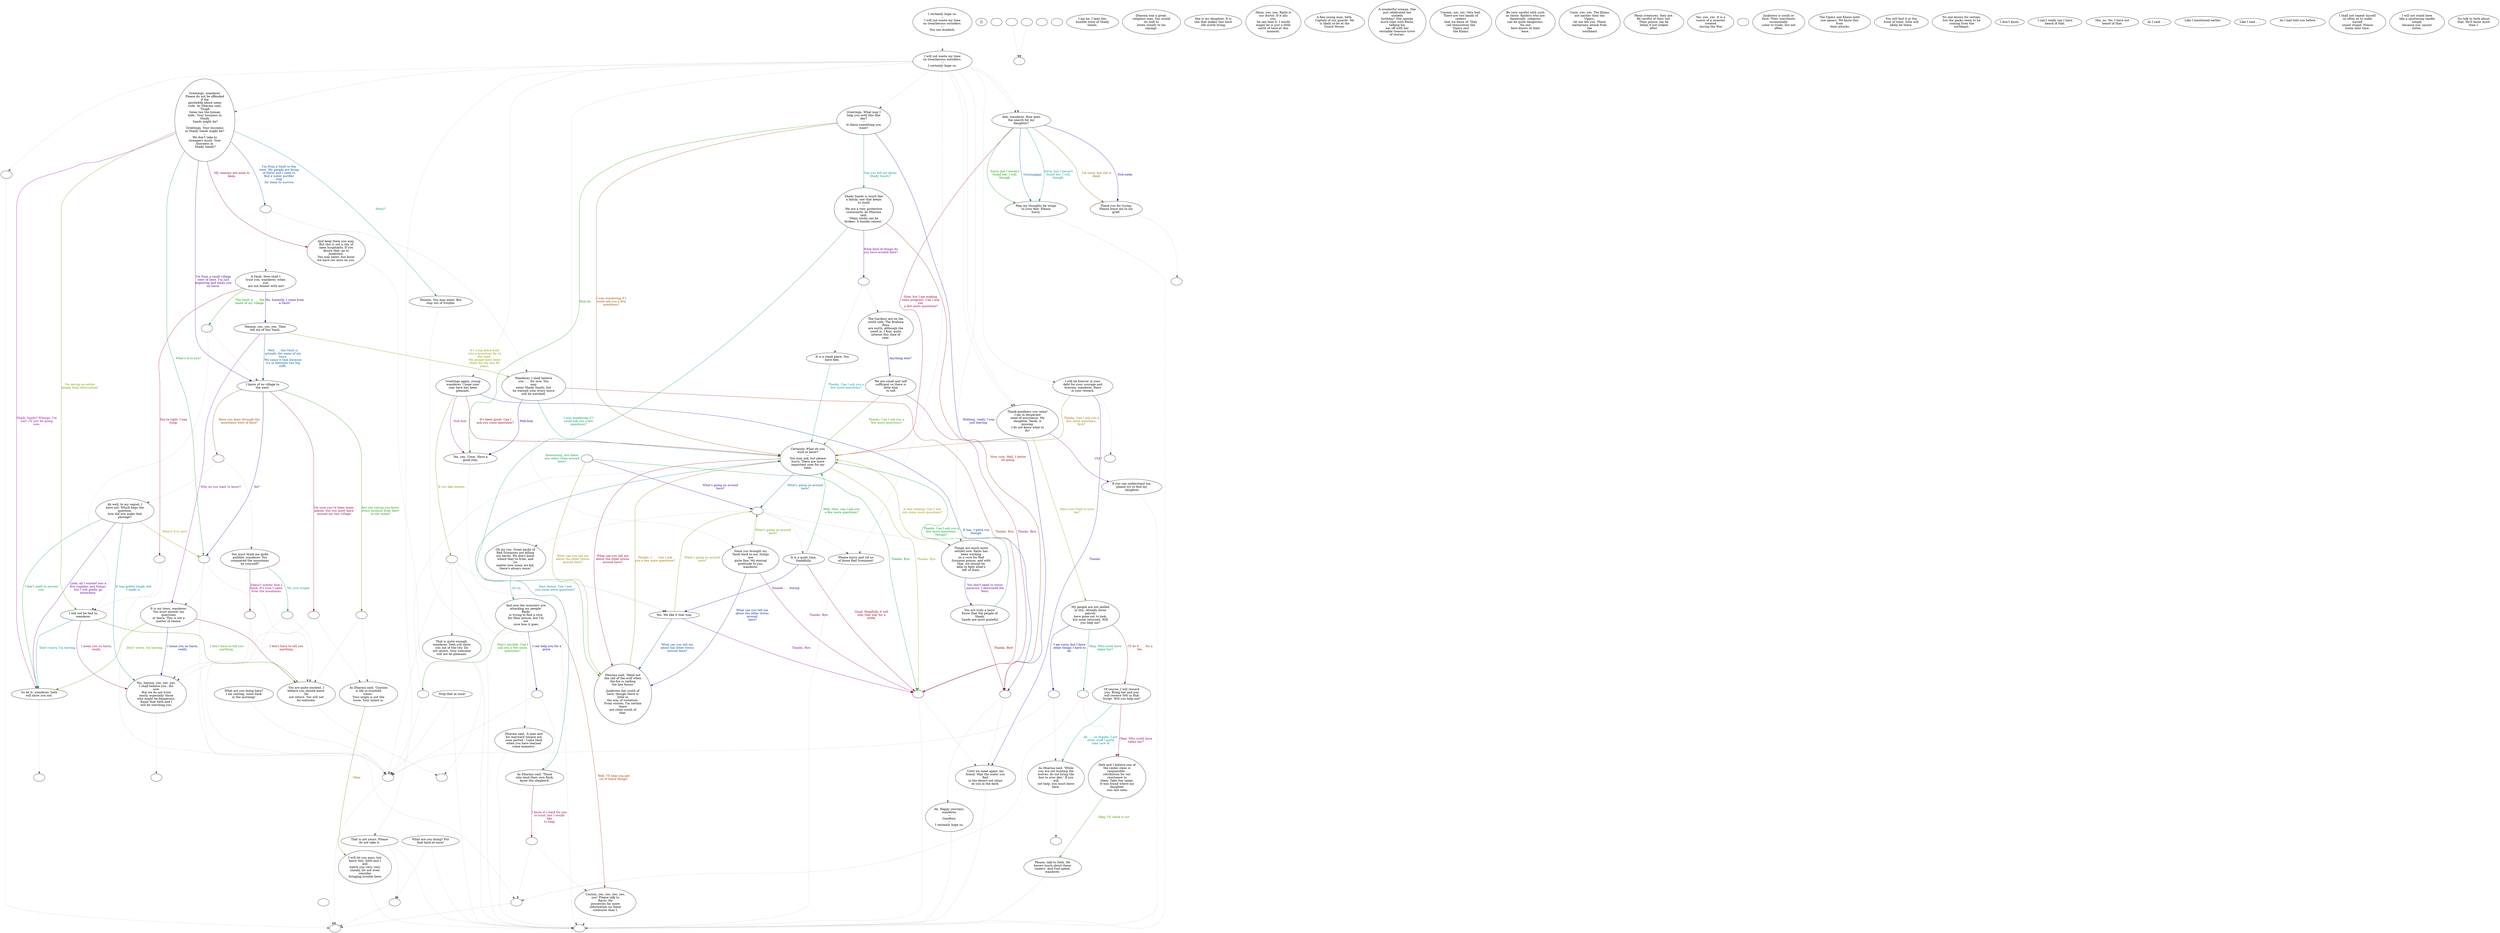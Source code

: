 digraph ARADESH {
  "start" [style=filled       fillcolor="#FFFFFF"       color="#000000"]
  "start" -> "do_dialogue" [style=dotted color="#555555"]
  "start" [label="I certainly hope so.\n---\nI will not waste my time\non treacherous outsiders.\n---\nYou see Aradesh."]
  "do_dialogue" [style=filled       fillcolor="#FFFFFF"       color="#000000"]
  "do_dialogue" -> "get_reaction" [style=dotted color="#555555"]
  "do_dialogue" -> "aradesh39" [style=dotted color="#555555"]
  "do_dialogue" -> "aradesh37" [style=dotted color="#555555"]
  "do_dialogue" -> "aradesh46" [style=dotted color="#555555"]
  "do_dialogue" -> "aradesh43" [style=dotted color="#555555"]
  "do_dialogue" -> "aradesh31" [style=dotted color="#555555"]
  "do_dialogue" -> "aradesh39" [style=dotted color="#555555"]
  "do_dialogue" -> "aradesh37" [style=dotted color="#555555"]
  "do_dialogue" -> "aradesh30a" [style=dotted color="#555555"]
  "do_dialogue" -> "aradesh35" [style=dotted color="#555555"]
  "do_dialogue" -> "aradesh18" [style=dotted color="#555555"]
  "do_dialogue" -> "aradesh17" [style=dotted color="#555555"]
  "do_dialogue" -> "aradesh01" [style=dotted color="#555555"]
  "do_dialogue" [label="I will not waste my time\non treacherous outsiders.\n---\nI certainly hope so."]
  "aradeshleave" [style=filled       fillcolor="#FFFFFF"       color="#000000"]
  "aradeshleave" [label="[]"]
  "aradeshend" [style=filled       fillcolor="#FFFFFF"       color="#000000"]
  "aradeshend" [label=""]
  "aradeshcbt" [style=filled       fillcolor="#FFFFFF"       color="#000000"]
  "aradeshcbt" [label=""]
  "aradesh01" [style=filled       fillcolor="#FFFFFF"       color="#000000"]
  "aradesh01" [label="Greetings, wanderer.\nPlease do not be offended\nif the\ngentlefolk about seem\nrude. As Dharma said,\n'Tough\ntimes tan the human\nhide.' Your business in\nShady\n Sands might be?\n---\nGreetings. Your business\nin Shady Sands might be?\n---\nWe don't take to\nstrangers much. Your\nbusiness in\n Shady Sands?"]
  "aradesh01" -> "aradesh02" [label="I'm from a small village\nwest of here. I'm just\nexploring and mean you\nno harm." color="#460099" fontcolor="#460099"]
  "aradesh01" -> "aradesh01_2" [label="What's it to you?" color="#009919" fontcolor="#009919"]
  "aradesh01" -> "aradesh10" [label="My reasons are mine to\nkeep." color="#990013" fontcolor="#990013"]
  "aradesh01" -> "aradesh01_3" [label="I'm from a Vault to the\nwest. My people are dying\nof thirst and I need to\nfind a water purifier\nchip\n for them to survive." color="#004099" fontcolor="#004099"]
  "aradesh01" -> "aradesh14" [label="I'm saving an entire\npeople from destruction!" color="#6D9900" fontcolor="#6D9900"]
  "aradesh01" -> "aradesh07" [label="Shady Sands? Whoops, I'm\nlost! I'll just be going\nnow." color="#990099" fontcolor="#990099"]
  "aradesh01" -> "aradesh15" [label="Hunh?" color="#00996C" fontcolor="#00996C"]
  "aradesh01_2" [style=filled       fillcolor="#FFFFFF"       color="#000000"]
  "aradesh01_2" -> "DownReact" [style=dotted color="#555555"]
  "aradesh01_2" -> "aradesh05" [style=dotted color="#555555"]
  "aradesh01_2" -> "aradesh06" [style=dotted color="#555555"]
  "aradesh01_2" [label=""]
  "aradesh01_3" [style=filled       fillcolor="#FFFFFF"       color="#000000"]
  "aradesh01_3" -> "aradesh13" [style=dotted color="#555555"]
  "aradesh01_3" -> "aradesh11" [style=dotted color="#555555"]
  "aradesh01_3" [label=""]
  "aradesh02" [style=filled       fillcolor="#FFFFFF"       color="#000000"]
  "aradesh02" [label="I know of no village to\nthe west."]
  "aradesh02" -> "aradesh02_2" [label="Have you been through the\nmountains west of here?" color="#993F00" fontcolor="#993F00"]
  "aradesh02" -> "aradesh01_2" [label="So?" color="#130099" fontcolor="#130099"]
  "aradesh02" -> "aradesh02_4" [label="Are you saying you know\nevery location from here\n to the ocean?" color="#1A9900" fontcolor="#1A9900"]
  "aradesh02" -> "aradesh02_5" [label="I'm sure you've been many\nplaces, but you must have\n missed my tiny village." color="#990047" fontcolor="#990047"]
  "aradesh02_2" [style=filled       fillcolor="#FFFFFF"       color="#000000"]
  "aradesh02_2" -> "aradesh03" [style=dotted color="#555555"]
  "aradesh02_2" -> "aradesh08" [style=dotted color="#555555"]
  "aradesh02_2" [label=""]
  "aradesh02_4" [style=filled       fillcolor="#FFFFFF"       color="#000000"]
  "aradesh02_4" -> "aradesh09" [style=dotted color="#555555"]
  "aradesh02_4" -> "aradesh06" [style=dotted color="#555555"]
  "aradesh02_4" [label=""]
  "aradesh02_5" [style=filled       fillcolor="#FFFFFF"       color="#000000"]
  "aradesh02_5" -> "aradesh04" [style=dotted color="#555555"]
  "aradesh02_5" -> "aradesh09" [style=dotted color="#555555"]
  "aradesh02_5" [label=""]
  "aradesh03" [style=filled       fillcolor="#FFFFFF"       color="#000000"]
  "aradesh03" [label="Ah well, to my regret, I\nhave not. Which begs the\nquestion,\nhow did you make that\npassage?"]
  "aradesh03" -> "aradesh04" [label="It was pretty tough, but\nI made it." color="#007399" fontcolor="#007399"]
  "aradesh03" -> "aradesh01_2" [label="What's it to you?" color="#999200" fontcolor="#999200"]
  "aradesh03" -> "aradesh07" [label="Look, all I wanted was a\nfew supplies and things,\nbut I will gladly go\nelsewhere." color="#660099" fontcolor="#660099"]
  "aradesh03" -> "aradesh07" [label="I don't need to answer\nyou." color="#009939" fontcolor="#009939"]
  "aradesh04" [style=filled       fillcolor="#FFFFFF"       color="#000000"]
  "aradesh04" -> "aradeshend" [style=dotted color="#555555"]
  "aradesh04" [label="Yes, hmmm, yes, yes. yes.\nI shall believe you...for\nnow.\nBut we do not trust\neasily, especially those\nwho might be dangerous.\nKnow that Seth and I\nwill be watching you."]
  "aradesh05" [style=filled       fillcolor="#FFFFFF"       color="#000000"]
  "aradesh05" [label="It is my town, wanderer.\nYou must answer my\nquestions\nor leave. This is not a\nmatter of choice."]
  "aradesh05" -> "aradesh06" [label="I don't have to tell you\nanything." color="#990C00" fontcolor="#990C00"]
  "aradesh05" -> "aradesh04" [label="I mean you no harm,\nreally." color="#002099" fontcolor="#002099"]
  "aradesh05" -> "aradesh07" [label="Don't worry, I'm leaving." color="#4D9900" fontcolor="#4D9900"]
  "aradesh06" [style=filled       fillcolor="#FFFFFF"       color="#000000"]
  "aradesh06" -> "aradeshx1" [style=dotted color="#555555"]
  "aradesh06" [label="You are quite insolent. I\nbelieve you should leave.\nDo\nnot return. You will not\nbe welcome."]
  "aradesh07" [style=filled       fillcolor="#FFFFFF"       color="#000000"]
  "aradesh07" -> "aradeshx2" [style=dotted color="#555555"]
  "aradesh07" [label="So be it, wanderer. Seth\nwill show you out."]
  "aradesh08" [style=filled       fillcolor="#FFFFFF"       color="#000000"]
  "aradesh08" [label="You must think me quite\ngullible, wanderer. You\nconquered the mountains\nby yourself?"]
  "aradesh08" -> "aradesh08a" [label="Doesn't matter how I\nthink. It's true I came\n from the mountains." color="#99007A" fontcolor="#99007A"]
  "aradesh08" -> "aradesh08b" [label="No, just stupid." color="#00998C" fontcolor="#00998C"]
  "aradesh08a" [style=filled       fillcolor="#FFFFFF"       color="#000000"]
  "aradesh08a" -> "UpReact" [style=dotted color="#555555"]
  "aradesh08a" -> "aradesh04" [style=dotted color="#555555"]
  "aradesh08a" [label=""]
  "aradesh08b" [style=filled       fillcolor="#FFFFFF"       color="#000000"]
  "aradesh08b" -> "DownReact" [style=dotted color="#555555"]
  "aradesh08b" -> "aradesh06" [style=dotted color="#555555"]
  "aradesh08b" [label=""]
  "aradesh09" [style=filled       fillcolor="#FFFFFF"       color="#000000"]
  "aradesh09" [label="As Dharma said, 'Caution\nis life in troubled\ntimes.'\nYour origin is not the\nissue. Your intent is."]
  "aradesh09" -> "aradesh09a" [label="Okay." color="#995F00" fontcolor="#995F00"]
  "aradesh09a" [style=filled       fillcolor="#FFFFFF"       color="#000000"]
  "aradesh09a" -> "aradeshx" [style=dotted color="#555555"]
  "aradesh09a" [label="I will let you pass, but\nknow this: Seth and I\nwill\nwatch you very, very\nclosely. Do not even\nconsider\n bringing trouble here."]
  "aradesh10" [style=filled       fillcolor="#FFFFFF"       color="#000000"]
  "aradesh10" -> "aradeshx" [style=dotted color="#555555"]
  "aradesh10" [label="And keep them you may.\nBut this is not a city of\nopen hospitality. If you\ndesire that, go to\nJunktown.\nYou may enter, but know\nwe have our eyes on you."]
  "aradesh11" [style=filled       fillcolor="#FFFFFF"       color="#000000"]
  "aradesh11" [label="A Vault. How shall I\ntrust you, wanderer, when\nyou\n are not honest with me?"]
  "aradesh11" -> "aradesh12" [label="No, honestly, I come from\na Vault!" color="#320099" fontcolor="#320099"]
  "aradesh11" -> "aradesh11a" [label="The Vault is . . . the\nname of my village." color="#009906" fontcolor="#009906"]
  "aradesh11" -> "aradesh11b" [label="You're right, I was\nlying." color="#990027" fontcolor="#990027"]
  "aradesh11a" [style=filled       fillcolor="#FFFFFF"       color="#000000"]
  "aradesh11a" -> "aradesh02" [style=dotted color="#555555"]
  "aradesh11a" -> "aradesh14" [style=dotted color="#555555"]
  "aradesh11a" [label=""]
  "aradesh11b" [style=filled       fillcolor="#FFFFFF"       color="#000000"]
  "aradesh11b" -> "DownReact" [style=dotted color="#555555"]
  "aradesh11b" -> "aradesh14" [style=dotted color="#555555"]
  "aradesh11b" [label=""]
  "aradesh12" [style=filled       fillcolor="#FFFFFF"       color="#000000"]
  "aradesh12" [label="Hmmm, yes, yes, yes. Then\ntell me of this Vault."]
  "aradesh12" -> "aradesh02" [label="Well . . . the Vault is\nactually the name of my\ntown.\nWe name it that because\nit's in between two big\ncliffs." color="#005499" fontcolor="#005499"]
  "aradesh12" -> "aradesh13" [label="It's a big place built\ninto a mountain far to\nthe west.\nMy people have been\nthere for the last 80\nyears." color="#809900" fontcolor="#809900"]
  "aradesh12" -> "aradesh05" [label="Why do you want to know?" color="#850099" fontcolor="#850099"]
  "aradesh13" [style=filled       fillcolor="#FFFFFF"       color="#000000"]
  "aradesh13" [label="Wanderer, I shall believe\nyou . . . for now. You\nmay\nenter Shady Sands, but\nbe warned your every move\nwill be watched."]
  "aradesh13" -> "aradesh19" [label="I was wondering if I\ncould ask you a few\nquestions?" color="#009958" fontcolor="#009958"]
  "aradesh13" -> "aradesh24c" [label="Thanks. Bye." color="#992C00" fontcolor="#992C00"]
  "aradesh13" -> "aradesh36" [label="Nuh-huh." color="#000199" fontcolor="#000199"]
  "aradesh14" [style=filled       fillcolor="#FFFFFF"       color="#000000"]
  "aradesh14" [label="I will not be lied to,\nwanderer."]
  "aradesh14" -> "aradesh06" [label="I don't have to tell you\nanything." color="#2D9900" fontcolor="#2D9900"]
  "aradesh14" -> "aradesh04" [label="I mean you no harm,\nreally." color="#99005A" fontcolor="#99005A"]
  "aradesh14" -> "aradesh07" [label="Don't worry, I'm leaving." color="#008799" fontcolor="#008799"]
  "aradesh15" [style=filled       fillcolor="#FFFFFF"       color="#000000"]
  "aradesh15" -> "aradeshx" [style=dotted color="#555555"]
  "aradesh15" [label="Hmmm. You may enter. But\nstay out of trouble."]
  "aradesh16" [style=filled       fillcolor="#FFFFFF"       color="#000000"]
  "aradesh16" [label=""]
  "aradesh16" -> "aradesh25" [label="What can you tell me\nabout the other towns\naround here?" color="#997F00" fontcolor="#997F00"]
  "aradesh16" -> "aradesh16_2" [label="What's going on around\nhere?" color="#520099" fontcolor="#520099"]
  "aradesh16" -> "aradesh24c" [label="Thanks. Bye." color="#009925" fontcolor="#009925"]
  "aradesh16_2" [style=filled       fillcolor="#FFFFFF"       color="#000000"]
  "aradesh16_2" -> "aradesh28" [style=dotted color="#555555"]
  "aradesh16_2" -> "aradesh30a" [style=dotted color="#555555"]
  "aradesh16_2" -> "aradesh31" [style=dotted color="#555555"]
  "aradesh16_2" -> "aradesh35" [style=dotted color="#555555"]
  "aradesh16_2" -> "aradesh26" [style=dotted color="#555555"]
  "aradesh16_2" [label=""]
  "aradesh17" [style=filled       fillcolor="#FFFFFF"       color="#000000"]
  "aradesh17" [label="Greetings again, young\nwanderer. I hope your\nstay here has been\npleasant."]
  "aradesh17" -> "aradesh19" [label="It's been great. Can I\nask you some questions?" color="#990007" fontcolor="#990007"]
  "aradesh17" -> "aradesh17_2" [label="It has. I gotta run\nthough." color="#003499" fontcolor="#003499"]
  "aradesh17" -> "aradesh17_3" [label="If you like sewers." color="#619900" fontcolor="#619900"]
  "aradesh17" -> "aradesh36" [label="Nuh-huh." color="#99008D" fontcolor="#99008D"]
  "aradesh17_2" [style=filled       fillcolor="#FFFFFF"       color="#000000"]
  "aradesh17_2" -> "aradesh44" [style=dotted color="#555555"]
  "aradesh17_2" -> "aradesh20" [style=dotted color="#555555"]
  "aradesh17_2" [label=""]
  "aradesh17_3" [style=filled       fillcolor="#FFFFFF"       color="#000000"]
  "aradesh17_3" -> "DownReact" [style=dotted color="#555555"]
  "aradesh17_3" -> "aradesh27" [style=dotted color="#555555"]
  "aradesh17_3" -> "aradesh27" [style=dotted color="#555555"]
  "aradesh17_3" -> "aradesh21" [style=dotted color="#555555"]
  "aradesh17_3" -> "aradesh22" [style=dotted color="#555555"]
  "aradesh17_3" [label=""]
  "aradesh18" [style=filled       fillcolor="#FFFFFF"       color="#000000"]
  "aradesh18" [label="Greetings. What may I\nhelp you with this fine\nday?\n---\nIs there something you\nwant?"]
  "aradesh18" -> "aradesh23" [label="Can you tell me about\nShady Sands?" color="#009978" fontcolor="#009978"]
  "aradesh18" -> "aradesh19" [label="I was wondering if I\ncould ask you a few\nquestions?" color="#994B00" fontcolor="#994B00"]
  "aradesh18" -> "aradesh17_2" [label="Nothing, really, I was\njust leaving." color="#1F0099" fontcolor="#1F0099"]
  "aradesh18" -> "aradesh36" [label="Nuh-uh." color="#0E9900" fontcolor="#0E9900"]
  "aradesh19" [style=filled       fillcolor="#FFFFFF"       color="#000000"]
  "aradesh19" [label="Certainly. What do you\nwish to know?\n---\nYou may ask, but please\nhurry. There are more\nimportant uses for my\ntime."]
  "aradesh19" -> "aradesh25" [label="What can you tell me\nabout the other towns\naround here?" color="#99003A" fontcolor="#99003A"]
  "aradesh19" -> "aradesh16_2" [label="What's going on around\nhere?" color="#006799" fontcolor="#006799"]
  "aradesh19" -> "aradesh24c" [label="Thanks. Bye." color="#949900" fontcolor="#949900"]
  "aradesh20" [style=filled       fillcolor="#FFFFFF"       color="#000000"]
  "aradesh20" -> "aradeshx" [style=dotted color="#555555"]
  "aradesh20" [label="Ah. Happy journeys,\nwanderer.\n---\nGoodbye.\n---\nI certainly hope so."]
  "aradesh21" [style=filled       fillcolor="#FFFFFF"       color="#000000"]
  "aradesh21" -> "aradeshx" [style=dotted color="#555555"]
  "aradesh21" [label="Dharma said, 'A man and\nhis wayward tongue are\nsoon parted.' Come back\nwhen you have learned\nsome manners."]
  "aradesh22" [style=filled       fillcolor="#FFFFFF"       color="#000000"]
  "aradesh22" -> "aradeshx1" [style=dotted color="#555555"]
  "aradesh22" [label="That is quite enough,\nwanderer. Seth will show\nyou out of the city. Do\nnot return. Your welcome\nwill not be pleasant."]
  "aradesh23" [style=filled       fillcolor="#FFFFFF"       color="#000000"]
  "aradesh23" [label="Shady Sands is much like\na family, one that keeps\n to itself.\n---\nWe are a very protective\ncommunity. As Dharma\nsaid,\n'Many sticks can be\nbroken. A bundle cannot.'"]
  "aradesh23" -> "aradesh23_2" [label="What kind of things do\nyou have around here?" color="#720099" fontcolor="#720099"]
  "aradesh23" -> "aradesh25" [label="Interesting. Are there\nany other cities around\nhere?" color="#009945" fontcolor="#009945"]
  "aradesh23" -> "aradesh17_2" [label="How cute. Well, I better\nbe going." color="#991800" fontcolor="#991800"]
  "aradesh23_2" [style=filled       fillcolor="#FFFFFF"       color="#000000"]
  "aradesh23_2" -> "aradesh24" [style=dotted color="#555555"]
  "aradesh23_2" -> "aradesh24b" [style=dotted color="#555555"]
  "aradesh23_2" [label=""]
  "aradesh24" [style=filled       fillcolor="#FFFFFF"       color="#000000"]
  "aradesh24" [label="The Gardens are on the\nsouth side. The Brahma\nPens\nare north, although the\nsmell is, I fear, quite\nintense this time of\nyear."]
  "aradesh24" -> "aradesh24a" [label="Anything else?" color="#001499" fontcolor="#001499"]
  "aradesh24a" [style=filled       fillcolor="#FFFFFF"       color="#000000"]
  "aradesh24a" [label="We are small and self\nsufficient so there is\nlittle else\n to tell."]
  "aradesh24a" -> "aradesh19" [label="Thanks. Can I ask you a\nfew more questions?" color="#419900" fontcolor="#419900"]
  "aradesh24a" -> "aradesh24c" [label="Thanks. Bye." color="#99006E" fontcolor="#99006E"]
  "aradesh24b" [style=filled       fillcolor="#FFFFFF"       color="#000000"]
  "aradesh24b" [label="It is a small place. You\nhave feet."]
  "aradesh24b" -> "aradesh19" [label="Thanks. Can I ask you a\nfew more questions?" color="#009998" fontcolor="#009998"]
  "aradesh24c" [style=filled       fillcolor="#FFFFFF"       color="#000000"]
  "aradesh24c" -> "aradesh44" [style=dotted color="#555555"]
  "aradesh24c" -> "aradeshx" [style=dotted color="#555555"]
  "aradesh24c" [label=""]
  "aradesh25" [style=filled       fillcolor="#FFFFFF"       color="#000000"]
  "aradesh25" [label="Dharma said, 'Heed not\nthe call of the wolf when\nthe fox is raiding\n the hen house.'\n---\nJunktown lies south of\nhere, though there is\nlittle in\nthe way of visitation.\nFrom stories, I'm certain\nthere\nare cities south of\nthat."]
  "aradesh25" -> "aradesh19" [label="Thanks. I . . . Can I ask\nyou a few more questions?" color="#996B00" fontcolor="#996B00"]
  "aradesh26" [style=filled       fillcolor="#FFFFFF"       color="#000000"]
  "aradesh26" [label="It is a quiet time,\nthankfully."]
  "aradesh26" -> "aradesh27" [label="Sounds . . . boring" color="#3E0099" fontcolor="#3E0099"]
  "aradesh26" -> "aradesh19" [label="Well, then, can I ask you\na few more questions?" color="#009912" fontcolor="#009912"]
  "aradesh26" -> "aradesh24c" [label="Good. Hopefully it will\nstay that way for a\nwhile." color="#99001B" fontcolor="#99001B"]
  "aradesh27" [style=filled       fillcolor="#FFFFFF"       color="#000000"]
  "aradesh27" [label="Yes. We like it that way."]
  "aradesh27" -> "aradesh25" [label="What can you tell me\nabout the other towns\naround here?" color="#004799" fontcolor="#004799"]
  "aradesh27" -> "aradesh16_2" [label="What's going on around\nhere?" color="#749900" fontcolor="#749900"]
  "aradesh27" -> "aradesh24c" [label="Thanks. Bye." color="#910099" fontcolor="#910099"]
  "aradesh28" [style=filled       fillcolor="#FFFFFF"       color="#000000"]
  "aradesh28" [label="Oh my yes. Great packs of\nRad Scorpions are killing\nour herds. We don't know\nwhere they're from, and\nno\nmatter how many we kill,\nthere's always more!"]
  "aradesh28" -> "aradesh28a" [label="Go on." color="#009965" fontcolor="#009965"]
  "aradesh28a" [style=filled       fillcolor="#FFFFFF"       color="#000000"]
  "aradesh28a" [label="And now the monsters are\nattacking my people!\nRazlo\nis trying to find a cure\nfor their poison, but I'm\nnot\n sure how it goes."]
  "aradesh28a" -> "aradesh29" [label="Well, I'll help you get\nrid of these things!" color="#993800" fontcolor="#993800"]
  "aradesh28a" -> "aradesh28b" [label="I can help you for a\nprice." color="#0B0099" fontcolor="#0B0099"]
  "aradesh28a" -> "aradesh28c" [label="That's terrible. Can I\nask you a few more\nquestions?" color="#219900" fontcolor="#219900"]
  "aradesh28b" [style=filled       fillcolor="#FFFFFF"       color="#000000"]
  "aradesh28b" -> "DownReact" [style=dotted color="#555555"]
  "aradesh28b" -> "aradesh30" [style=dotted color="#555555"]
  "aradesh28b" [label=""]
  "aradesh28c" [style=filled       fillcolor="#FFFFFF"       color="#000000"]
  "aradesh28c" -> "DownReact" [style=dotted color="#555555"]
  "aradesh28c" -> "aradesh19" [style=dotted color="#555555"]
  "aradesh28c" [label=""]
  "aradesh29" [style=filled       fillcolor="#FFFFFF"       color="#000000"]
  "aradesh29" -> "aradeshx" [style=dotted color="#555555"]
  "aradesh29" [label="Ummm, yes, yes, yes, yes,\nyes! Please talk to\nRazlo. He\npossesses far more\ninformation on these\ncreatures than I."]
  "aradesh30" [style=filled       fillcolor="#FFFFFF"       color="#000000"]
  "aradesh30" [label="As Dharma said, 'Those\nwho tend their own flock,\n know the shepherd.'"]
  "aradesh30" -> "aradesh30b" [label="I know it's hard for you\nto trust, but I would\nlike\n to help." color="#99004E" fontcolor="#99004E"]
  "aradesh30" -> "aradesh19" [label="Your choice. Can I ask\nyou some more questions?" color="#007B99" fontcolor="#007B99"]
  "aradesh30a" [style=filled       fillcolor="#FFFFFF"       color="#000000"]
  "aradesh30a" -> "aradeshx" [style=dotted color="#555555"]
  "aradesh30a" [label="Please hurry and rid us\nof those Rad Scorpions!"]
  "aradesh30b" [style=filled       fillcolor="#FFFFFF"       color="#000000"]
  "aradesh30b" -> "UpReact" [style=dotted color="#555555"]
  "aradesh30b" -> "aradesh29" [style=dotted color="#555555"]
  "aradesh30b" [label=""]
  "aradesh31" [style=filled       fillcolor="#FFFFFF"       color="#000000"]
  "aradesh31" [label="Things are much more\nsettled now. Razlo has\nbeen working\non a cure for Rad\nScorpion poison, and with\nthat, we should be\nable to fight what's\nleft of them."]
  "aradesh31" -> "aradesh19" [label="It was nothing. Can I ask\nyou some more questions?" color="#998B00" fontcolor="#998B00"]
  "aradesh31" -> "aradesh32" [label="You don't need to worry\nanymore. I destroyed the\nNest." color="#5E0099" fontcolor="#5E0099"]
  "aradesh32" [style=filled       fillcolor="#FFFFFF"       color="#000000"]
  "aradesh32" [label="You are truly a hero!\nKnow that the people of\nShady\n Sands are most grateful."]
  "aradesh32" -> "aradesh19" [label="Thanks. Can I ask you a\nfew more questions,\nthough?" color="#009931" fontcolor="#009931"]
  "aradesh32" -> "aradesh17_2" [label="Thanks. Bye!" color="#990500" fontcolor="#990500"]
  "aradesh33" [style=filled       fillcolor="#FFFFFF"       color="#000000"]
  "aradesh33" -> "aradeshx" [style=dotted color="#555555"]
  "aradesh33" [label="If you can understand me,\nplease try to find my\n daughter."]
  "aradesh35" [style=filled       fillcolor="#FFFFFF"       color="#000000"]
  "aradesh35" [label="Since you brought my\nTandi back to me, things\nare\nquite fine. My eternal\ngratitude to you,\nwanderer."]
  "aradesh35" -> "aradesh25" [label="What can you tell me\nabout the other towns\naround\n here?" color="#002899" fontcolor="#002899"]
  "aradesh35" -> "aradesh16_2" [label="What's going on around\nhere?" color="#559900" fontcolor="#559900"]
  "aradesh35" -> "aradesh24c" [label="Thanks. Bye." color="#990081" fontcolor="#990081"]
  "aradesh36" [style=filled       fillcolor="#FFFFFF"       color="#000000"]
  "aradesh36" -> "aradeshx" [style=dotted color="#555555"]
  "aradesh36" [label="Yes, yes. Umm. Have a\ngood stay."]
  "aradesh37" [style=filled       fillcolor="#FFFFFF"       color="#000000"]
  "aradesh37" [label="Ahh, wanderer. How goes\nthe search for my\ndaughter?"]
  "aradesh37" -> "aradesh38" [label="Sorry, but I haven't\nfound her. I will,\nthough." color="#009984" fontcolor="#009984"]
  "aradesh37" -> "aradesh37a" [label="I'm sorry, but she is\ndead." color="#995800" fontcolor="#995800"]
  "aradesh37" -> "aradesh37a" [label="Duh-nada." color="#2B0099" fontcolor="#2B0099"]
  "aradesh37" -> "aradesh38" [label="Sorry, but I haven't\nfound her. I will,\nthough." color="#029900" fontcolor="#029900"]
  "aradesh37" -> "aradesh19" [label="Slow, but I am making\nsome progress. Can I ask\nyou\n a few more questions?" color="#99002E" fontcolor="#99002E"]
  "aradesh37" -> "aradesh38" [label="Guunngggg!" color="#005B99" fontcolor="#005B99"]
  "aradesh37a" [style=filled       fillcolor="#FFFFFF"       color="#000000"]
  "aradesh37a" -> "aradeshx5" [style=dotted color="#555555"]
  "aradesh37a" [label="Thank you for trying.\nPlease leave me to my\ngrief."]
  "aradesh38" [style=filled       fillcolor="#FFFFFF"       color="#000000"]
  "aradesh38" -> "aradeshx" [style=dotted color="#555555"]
  "aradesh38" [label="May my thoughts be wings\nto your feet. Please\nhurry."]
  "aradesh39" [style=filled       fillcolor="#FFFFFF"       color="#000000"]
  "aradesh39" [label="Thank goodness you came!\nI am in desperate\nneed of assistance. My\ndaughter, Tandi, is\nmissing.\nI do not know what to\ndo!"]
  "aradesh39" -> "aradesh39a" [label="Have you tried to save\nher?" color="#889900" fontcolor="#889900"]
  "aradesh39" -> "aradesh33" [label="Uhh?" color="#7E0099" fontcolor="#7E0099"]
  "aradesh39a" [style=filled       fillcolor="#FFFFFF"       color="#000000"]
  "aradesh39a" [label="My people are not skilled\nin this. Already three\npatrols\nhave gone out to look,\nbut none returned. Will\nyou help me?"]
  "aradesh39a" -> "aradesh39b" [label="Okay. Who could have\ntaken her?" color="#009951" fontcolor="#009951"]
  "aradesh39a" -> "aradesh41" [label="I'll do it . . . for a\nfee." color="#992400" fontcolor="#992400"]
  "aradesh39a" -> "aradesh39c" [label="I am sorry, but I have\nother things I have to\ndo." color="#000899" fontcolor="#000899"]
  "aradesh39b" [style=filled       fillcolor="#FFFFFF"       color="#000000"]
  "aradesh39b" -> "UpReact" [style=dotted color="#555555"]
  "aradesh39b" -> "aradesh40" [style=dotted color="#555555"]
  "aradesh39b" [label=""]
  "aradesh39c" [style=filled       fillcolor="#FFFFFF"       color="#000000"]
  "aradesh39c" -> "DownReact" [style=dotted color="#555555"]
  "aradesh39c" -> "aradesh42" [style=dotted color="#555555"]
  "aradesh39c" [label=""]
  "aradesh40" [style=filled       fillcolor="#FFFFFF"       color="#000000"]
  "aradesh40" [label="Seth and I believe one of\nthe raider clans is\nresponsible -\nretribution for our\nresistance to\nthem. Take this spear.\nIt was found where my\ndaughter\n was last seen."]
  "aradesh40" -> "aradesh40a" [label="Okay, I'll check it out." color="#359900" fontcolor="#359900"]
  "aradesh40a" [style=filled       fillcolor="#FFFFFF"       color="#000000"]
  "aradesh40a" -> "aradeshx" [style=dotted color="#555555"]
  "aradesh40a" [label="Please, talk to Seth. He\nknows much about these\nraiders. And God speed,\nwanderer."]
  "aradesh41" [style=filled       fillcolor="#FFFFFF"       color="#000000"]
  "aradesh41" [label="Of course, I will reward\nyou. Bring her and you\nwill receive 500 in Hub\nScript. Will you help me?"]
  "aradesh41" -> "aradesh40" [label="Okay. Who could have\ntaken her?" color="#990062" fontcolor="#990062"]
  "aradesh41" -> "aradesh42" [label="Ah . . . no thanks. I got\nother stuff I gotta\n take care of." color="#008E99" fontcolor="#008E99"]
  "aradesh42" [style=filled       fillcolor="#FFFFFF"       color="#000000"]
  "aradesh42" -> "aradeshx3" [style=dotted color="#555555"]
  "aradesh42" [label="As Dharma said, 'While\nyou are out hunting the\nwolves, do not bring the\nlion to your den.' If you\nwill\nnot help, you must leave\nhere."]
  "aradesh43" [style=filled       fillcolor="#FFFFFF"       color="#000000"]
  "aradesh43" -> "TopReact" [style=dotted color="#555555"]
  "aradesh43" [label="I will be forever in your\ndebt for your courage and\nbravery, wanderer. Here\nis your reward."]
  "aradesh43" -> "aradesh19" [label="Thanks. Can I ask you a\nfew more questions,\nfirst?" color="#997700" fontcolor="#997700"]
  "aradesh43" -> "aradesh44" [label="Thanks." color="#4B0099" fontcolor="#4B0099"]
  "aradesh44" [style=filled       fillcolor="#FFFFFF"       color="#000000"]
  "aradesh44" -> "aradeshx" [style=dotted color="#555555"]
  "aradesh44" [label="Until we meet again, my\nfriend. May the water you\nfind\nin the desert not shine\nat you in the dark."]
  "aradesh45" [style=filled       fillcolor="#FFFFFF"       color="#000000"]
  "aradesh45" -> "BigDownReact" [style=dotted color="#555555"]
  "aradesh45" -> "aradeshx" [style=dotted color="#555555"]
  "aradesh45" [label="What are you doing? Put\nthat back at once!"]
  "aradesh46" [style=filled       fillcolor="#FFFFFF"       color="#000000"]
  "aradesh46" -> "BigDownReact" [style=dotted color="#555555"]
  "aradesh46" -> "aradeshx" [style=dotted color="#555555"]
  "aradesh46" [label="That is not yours. Please\ndo not take it."]
  "aradesh47" [style=filled       fillcolor="#FFFFFF"       color="#000000"]
  "aradesh47" -> "DownReact" [style=dotted color="#555555"]
  "aradesh47" -> "aradeshx" [style=dotted color="#555555"]
  "aradesh47" [label="Stop that at once!"]
  "aradesh48" [style=filled       fillcolor="#FFFFFF"       color="#000000"]
  "aradesh48" -> "DownReact" [style=dotted color="#555555"]
  "aradesh48" [label="What are you doing here?\nI am resting, come back\nin the morning!"]
  "aradeshx" [style=filled       fillcolor="#FFFFFF"       color="#000000"]
  "aradeshx" [label=""]
  "aradeshx1" [style=filled       fillcolor="#FFFFFF"       color="#000000"]
  "aradeshx1" [label=""]
  "aradeshx2" [style=filled       fillcolor="#FFFFFF"       color="#000000"]
  "aradeshx2" [label=""]
  "aradeshx3" [style=filled       fillcolor="#FFFFFF"       color="#000000"]
  "aradeshx3" [label=""]
  "aradeshx5" [style=filled       fillcolor="#FFFFFF"       color="#000000"]
  "aradeshx5" [label=""]
  "get_reaction" [style=filled       fillcolor="#FFFFFF"       color="#000000"]
  "get_reaction" -> "ReactToLevel" [style=dotted color="#555555"]
  "get_reaction" [label=""]
  "ReactToLevel" [style=filled       fillcolor="#FFFFFF"       color="#000000"]
  "ReactToLevel" [label=""]
  "LevelToReact" [style=filled       fillcolor="#FFFFFF"       color="#000000"]
  "LevelToReact" [label=""]
  "UpReact" [style=filled       fillcolor="#FFFFFF"       color="#000000"]
  "UpReact" -> "ReactToLevel" [style=dotted color="#555555"]
  "UpReact" [label=""]
  "DownReact" [style=filled       fillcolor="#FFFFFF"       color="#000000"]
  "DownReact" -> "ReactToLevel" [style=dotted color="#555555"]
  "DownReact" [label=""]
  "BottomReact" [style=filled       fillcolor="#FFFFFF"       color="#000000"]
  "BottomReact" [label=""]
  "TopReact" [style=filled       fillcolor="#FFFFFF"       color="#000000"]
  "TopReact" [label=""]
  "BigUpReact" [style=filled       fillcolor="#FFFFFF"       color="#000000"]
  "BigUpReact" -> "ReactToLevel" [style=dotted color="#555555"]
  "BigUpReact" [label=""]
  "BigDownReact" [style=filled       fillcolor="#FFFFFF"       color="#000000"]
  "BigDownReact" -> "ReactToLevel" [style=dotted color="#555555"]
  "BigDownReact" [label=""]
  "UpReactLevel" [style=filled       fillcolor="#FFFFFF"       color="#000000"]
  "UpReactLevel" -> "LevelToReact" [style=dotted color="#555555"]
  "UpReactLevel" [label=""]
  "DownReactLevel" [style=filled       fillcolor="#FFFFFF"       color="#000000"]
  "DownReactLevel" -> "LevelToReact" [style=dotted color="#555555"]
  "DownReactLevel" [label=""]
  "Goodbyes" [style=filled       fillcolor="#FFFFFF"       color="#000000"]
  "Goodbyes" [label=""]
  "aradesh49" [style=filled       fillcolor="#FFFFFF"       color="#000000"]
  "aradesh49" [label="I am he. I lead this\nhumble town of Shady\nSands."]
  "aradesh49a" [style=filled       fillcolor="#FFFFFF"       color="#000000"]
  "aradesh49a" [label="Dharma was a great,\nreligious man. You would\ndo well to\nlisten closely to his\nsayings."]
  "aradesh50" [style=filled       fillcolor="#FFFFFF"       color="#000000"]
  "aradesh50" [label="She is my daughter. It is\nshe that makes this hard\n life worth living."]
  "aradesh51" [style=filled       fillcolor="#FFFFFF"       color="#000000"]
  "aradesh51" [label="Hmm, yes, yes. Razlo is\nour doctor. If it ails\nyou,\nhe can heal it. I would\nwager he is just a little\nnorth of here at this\nmoment."]
  "aradesh52" [style=filled       fillcolor="#FFFFFF"       color="#000000"]
  "aradesh52" [label="A fine young man, Seth.\nCaptain of our guards. He\nis likely to be at the\nGuard House."]
  "aradesh53" [style=filled       fillcolor="#FFFFFF"       color="#000000"]
  "aradesh53" [label="A wonderful woman. She\njust celebrated her\nsixtieth\nbirthday! She spends\nmuch time with Razlo,\ntalking his\near off with her\nveritable treasure trove\nof stories."]
  "aradesh54" [style=filled       fillcolor="#FFFFFF"       color="#000000"]
  "aradesh54" [label="Ummm, um, um. Very bad.\nThere are two bands of\nraiders\nthat we know of. They\ncall themselves the\nVipers and\n the Khans."]
  "aradesh55" [style=filled       fillcolor="#FFFFFF"       color="#000000"]
  "aradesh55" [label="Be very careful with such\nas these. Raiders who are\nfanatically  religious\ncan be quite dangerous.\nNo one\nhere knows of their\nbase."]
  "aradesh56" [style=filled       fillcolor="#FFFFFF"       color="#000000"]
  "aradesh56" [label="Umm, yes, yes. The Khans\nare nastier then the\nVipers,\nlet me tell you. These\nbarbarians attack from\nthe\n southeast."]
  "aradesh57" [style=filled       fillcolor="#FFFFFF"       color="#000000"]
  "aradesh57" [label="Mean creatures, they are.\nBe careful of their tail.\nTheir poison can be\nlethal if not looked\nafter."]
  "aradesh58" [style=filled       fillcolor="#FFFFFF"       color="#000000"]
  "aradesh58" [label="Yes, yes. yes. It is a\nrumor of a monster\ncreated\n during the War."]
  "aradesh59" [style=filled       fillcolor="#FFFFFF"       color="#000000"]
  "aradesh59" [label=""]
  "aradesh60" [style=filled       fillcolor="#FFFFFF"       color="#000000"]
  "aradesh60" [label="Junktown is south or\nhere. Their merchants\noccasionally\ncome to trade, but not\noften."]
  "aradesh61" [style=filled       fillcolor="#FFFFFF"       color="#000000"]
  "aradesh61" [label="The Vipers and Khans both\nuse spears. We know this\nfrom\n their attacks."]
  "aradesh62" [style=filled       fillcolor="#FFFFFF"       color="#000000"]
  "aradesh62" [label="You will find it at the\nfront of town. Seth will\nlikely be there."]
  "aradesh63" [style=filled       fillcolor="#FFFFFF"       color="#000000"]
  "aradesh63" [label="No one knows for certain,\nbut the packs seem to be\ncoming from the\nnortheast."]
  "aradesh64" [style=filled       fillcolor="#FFFFFF"       color="#000000"]
  "aradesh64" [label="I don't know."]
  "aradesh65" [style=filled       fillcolor="#FFFFFF"       color="#000000"]
  "aradesh65" [label="I can't really say I have\nheard of that."]
  "aradesh66" [style=filled       fillcolor="#FFFFFF"       color="#000000"]
  "aradesh66" [label="Hm, no. No, I have not\nheard of that."]
  "aradesh67" [style=filled       fillcolor="#FFFFFF"       color="#000000"]
  "aradesh67" [label="As I said . . ."]
  "aradesh68" [style=filled       fillcolor="#FFFFFF"       color="#000000"]
  "aradesh68" [label="Like I mentioned earlier\n. . ."]
  "aradesh69" [style=filled       fillcolor="#FFFFFF"       color="#000000"]
  "aradesh69" [label="Like I said . . ."]
  "aradesh70" [style=filled       fillcolor="#FFFFFF"       color="#000000"]
  "aradesh70" [label="As I had told you before\n. . ."]
  "aradesh71" [style=filled       fillcolor="#FFFFFF"       color="#000000"]
  "aradesh71" [label="I shall not repeat myself\nso often as to make\nmyself\nsound stupid. Please\nlisten next time."]
  "aradesh72" [style=filled       fillcolor="#FFFFFF"       color="#000000"]
  "aradesh72" [label="I will not stand here\nlike a sputtering candle\nsimply\nbecause you cannot\nlisten."]
  "aradesh73" [style=filled       fillcolor="#FFFFFF"       color="#000000"]
  "aradesh73" [label="Go talk to Seth about\nthat. He'll know more\nthan I."]
}